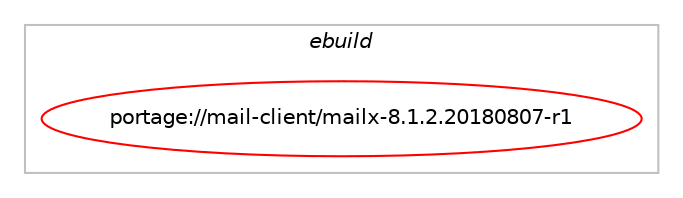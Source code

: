 digraph prolog {

# *************
# Graph options
# *************

newrank=true;
concentrate=true;
compound=true;
graph [rankdir=LR,fontname=Helvetica,fontsize=10,ranksep=1.5];#, ranksep=2.5, nodesep=0.2];
edge  [arrowhead=vee];
node  [fontname=Helvetica,fontsize=10];

# **********
# The ebuild
# **********

subgraph cluster_leftcol {
color=gray;
label=<<i>ebuild</i>>;
id [label="portage://mail-client/mailx-8.1.2.20180807-r1", color=red, width=4, href="../mail-client/mailx-8.1.2.20180807-r1.svg"];
}

# ****************
# The dependencies
# ****************

subgraph cluster_midcol {
color=gray;
label=<<i>dependencies</i>>;
subgraph cluster_compile {
fillcolor="#eeeeee";
style=filled;
label=<<i>compile</i>>;
# *** BEGIN UNKNOWN DEPENDENCY TYPE (TODO) ***
# id -> equal(any_of_group([package_dependency(portage://mail-client/mailx-8.1.2.20180807-r1,install,no,mail-client,mailx-support,none,[,,],[],[]),package_dependency(portage://mail-client/mailx-8.1.2.20180807-r1,install,no,mail-mta,opensmtpd,none,[,,],[],[])]))
# *** END UNKNOWN DEPENDENCY TYPE (TODO) ***

# *** BEGIN UNKNOWN DEPENDENCY TYPE (TODO) ***
# id -> equal(package_dependency(portage://mail-client/mailx-8.1.2.20180807-r1,install,no,dev-libs,libbsd,none,[,,],[],[]))
# *** END UNKNOWN DEPENDENCY TYPE (TODO) ***

# *** BEGIN UNKNOWN DEPENDENCY TYPE (TODO) ***
# id -> equal(package_dependency(portage://mail-client/mailx-8.1.2.20180807-r1,install,no,net-libs,liblockfile,greaterequal,[1.03,,,1.03],[],[]))
# *** END UNKNOWN DEPENDENCY TYPE (TODO) ***

# *** BEGIN UNKNOWN DEPENDENCY TYPE (TODO) ***
# id -> equal(package_dependency(portage://mail-client/mailx-8.1.2.20180807-r1,install,no,virtual,mta,none,[,,],[],[]))
# *** END UNKNOWN DEPENDENCY TYPE (TODO) ***

}
subgraph cluster_compileandrun {
fillcolor="#eeeeee";
style=filled;
label=<<i>compile and run</i>>;
}
subgraph cluster_run {
fillcolor="#eeeeee";
style=filled;
label=<<i>run</i>>;
# *** BEGIN UNKNOWN DEPENDENCY TYPE (TODO) ***
# id -> equal(any_of_group([package_dependency(portage://mail-client/mailx-8.1.2.20180807-r1,run,no,mail-client,mailx-support,none,[,,],[],[]),package_dependency(portage://mail-client/mailx-8.1.2.20180807-r1,run,no,mail-mta,opensmtpd,none,[,,],[],[])]))
# *** END UNKNOWN DEPENDENCY TYPE (TODO) ***

# *** BEGIN UNKNOWN DEPENDENCY TYPE (TODO) ***
# id -> equal(package_dependency(portage://mail-client/mailx-8.1.2.20180807-r1,run,no,dev-libs,libbsd,none,[,,],[],[]))
# *** END UNKNOWN DEPENDENCY TYPE (TODO) ***

# *** BEGIN UNKNOWN DEPENDENCY TYPE (TODO) ***
# id -> equal(package_dependency(portage://mail-client/mailx-8.1.2.20180807-r1,run,no,net-libs,liblockfile,greaterequal,[1.03,,,1.03],[],[]))
# *** END UNKNOWN DEPENDENCY TYPE (TODO) ***

# *** BEGIN UNKNOWN DEPENDENCY TYPE (TODO) ***
# id -> equal(package_dependency(portage://mail-client/mailx-8.1.2.20180807-r1,run,no,virtual,mta,none,[,,],[],[]))
# *** END UNKNOWN DEPENDENCY TYPE (TODO) ***

# *** BEGIN UNKNOWN DEPENDENCY TYPE (TODO) ***
# id -> equal(package_dependency(portage://mail-client/mailx-8.1.2.20180807-r1,run,weak,net-mail,mailutils,none,[,,],[],[]))
# *** END UNKNOWN DEPENDENCY TYPE (TODO) ***

}
}

# **************
# The candidates
# **************

subgraph cluster_choices {
rank=same;
color=gray;
label=<<i>candidates</i>>;

}

}
